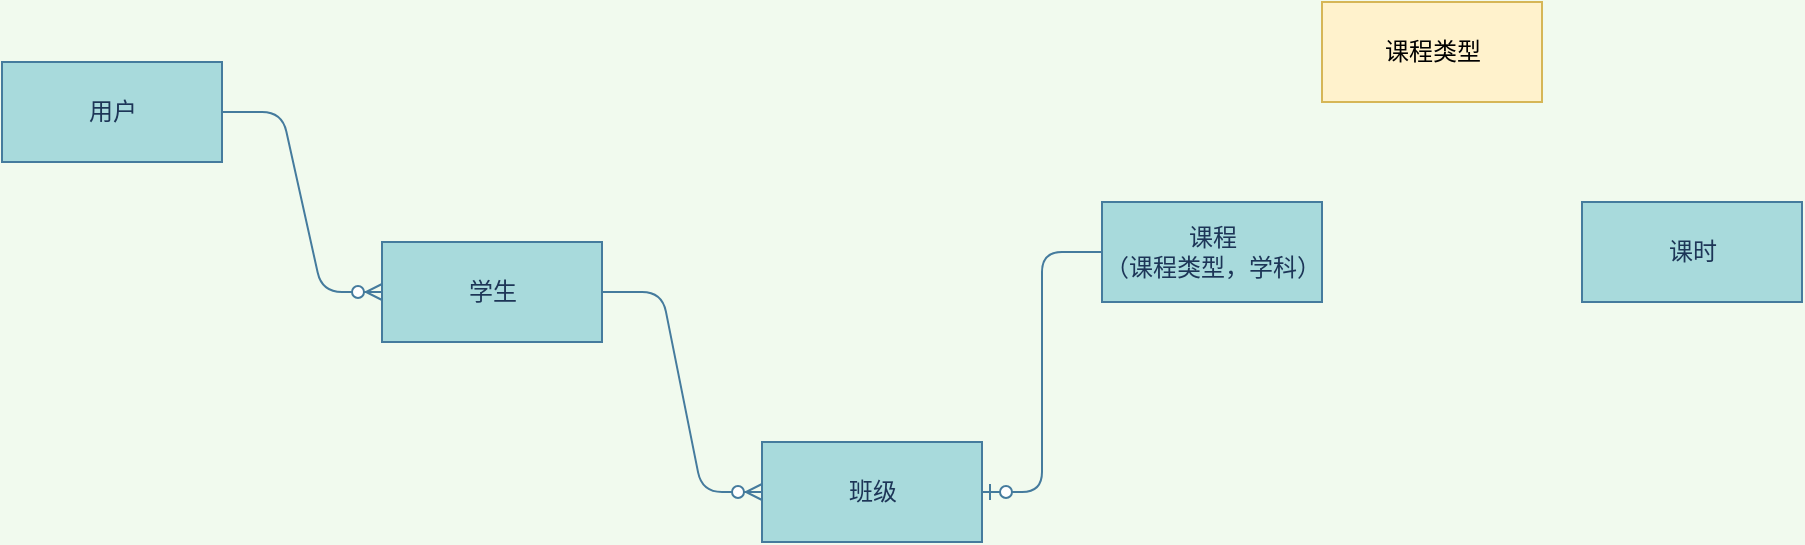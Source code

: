<mxfile version="13.8.1" type="github">
  <diagram id="C5RBs43oDa-KdzZeNtuy" name="Page-1">
    <mxGraphModel dx="1038" dy="580" grid="1" gridSize="10" guides="1" tooltips="1" connect="1" arrows="1" fold="1" page="1" pageScale="1" pageWidth="1169" pageHeight="1654" background="#F1FAEE" math="0" shadow="0">
      <root>
        <mxCell id="WIyWlLk6GJQsqaUBKTNV-0" />
        <mxCell id="WIyWlLk6GJQsqaUBKTNV-1" parent="WIyWlLk6GJQsqaUBKTNV-0" />
        <mxCell id="MEAkReDpDYvvPDP6YqUq-0" value="课程&lt;br&gt;（课程类型，学科）" style="html=1;fillColor=#A8DADC;strokeColor=#457B9D;fontColor=#1D3557;" vertex="1" parent="WIyWlLk6GJQsqaUBKTNV-1">
          <mxGeometry x="670" y="100" width="110" height="50" as="geometry" />
        </mxCell>
        <mxCell id="MEAkReDpDYvvPDP6YqUq-1" value="学生" style="html=1;fillColor=#A8DADC;strokeColor=#457B9D;fontColor=#1D3557;" vertex="1" parent="WIyWlLk6GJQsqaUBKTNV-1">
          <mxGeometry x="310" y="120" width="110" height="50" as="geometry" />
        </mxCell>
        <mxCell id="MEAkReDpDYvvPDP6YqUq-2" value="班级" style="html=1;fillColor=#A8DADC;strokeColor=#457B9D;fontColor=#1D3557;" vertex="1" parent="WIyWlLk6GJQsqaUBKTNV-1">
          <mxGeometry x="500" y="220" width="110" height="50" as="geometry" />
        </mxCell>
        <mxCell id="MEAkReDpDYvvPDP6YqUq-3" value="课时" style="html=1;fillColor=#A8DADC;strokeColor=#457B9D;fontColor=#1D3557;" vertex="1" parent="WIyWlLk6GJQsqaUBKTNV-1">
          <mxGeometry x="910" y="100" width="110" height="50" as="geometry" />
        </mxCell>
        <mxCell id="MEAkReDpDYvvPDP6YqUq-8" value="" style="edgeStyle=entityRelationEdgeStyle;fontSize=12;html=1;endArrow=ERzeroToMany;endFill=1;strokeColor=#457B9D;fillColor=#A8DADC;entryX=0;entryY=0.5;entryDx=0;entryDy=0;" edge="1" parent="WIyWlLk6GJQsqaUBKTNV-1" source="MEAkReDpDYvvPDP6YqUq-1" target="MEAkReDpDYvvPDP6YqUq-2">
          <mxGeometry width="100" height="100" relative="1" as="geometry">
            <mxPoint x="410" y="190" as="sourcePoint" />
            <mxPoint x="290" y="190" as="targetPoint" />
          </mxGeometry>
        </mxCell>
        <mxCell id="MEAkReDpDYvvPDP6YqUq-11" value="用户" style="html=1;rounded=0;sketch=0;strokeColor=#457B9D;fillColor=#A8DADC;fontColor=#1D3557;" vertex="1" parent="WIyWlLk6GJQsqaUBKTNV-1">
          <mxGeometry x="120" y="30" width="110" height="50" as="geometry" />
        </mxCell>
        <mxCell id="MEAkReDpDYvvPDP6YqUq-12" value="" style="edgeStyle=entityRelationEdgeStyle;fontSize=12;html=1;endArrow=ERzeroToMany;endFill=1;strokeColor=#457B9D;fillColor=#A8DADC;exitX=1;exitY=0.5;exitDx=0;exitDy=0;" edge="1" parent="WIyWlLk6GJQsqaUBKTNV-1" source="MEAkReDpDYvvPDP6YqUq-11" target="MEAkReDpDYvvPDP6YqUq-1">
          <mxGeometry width="100" height="100" relative="1" as="geometry">
            <mxPoint x="330" y="95" as="sourcePoint" />
            <mxPoint x="390" y="60" as="targetPoint" />
          </mxGeometry>
        </mxCell>
        <mxCell id="MEAkReDpDYvvPDP6YqUq-16" value="" style="edgeStyle=entityRelationEdgeStyle;fontSize=12;html=1;endArrow=ERzeroToOne;endFill=1;strokeColor=#457B9D;fillColor=#A8DADC;exitX=0;exitY=0.5;exitDx=0;exitDy=0;entryX=1;entryY=0.5;entryDx=0;entryDy=0;" edge="1" parent="WIyWlLk6GJQsqaUBKTNV-1" source="MEAkReDpDYvvPDP6YqUq-0" target="MEAkReDpDYvvPDP6YqUq-2">
          <mxGeometry width="100" height="100" relative="1" as="geometry">
            <mxPoint x="400" y="430" as="sourcePoint" />
            <mxPoint x="500" y="330" as="targetPoint" />
          </mxGeometry>
        </mxCell>
        <mxCell id="MEAkReDpDYvvPDP6YqUq-17" value="课程类型" style="html=1;rounded=0;sketch=0;strokeColor=#d6b656;fillColor=#fff2cc;" vertex="1" parent="WIyWlLk6GJQsqaUBKTNV-1">
          <mxGeometry x="780" width="110" height="50" as="geometry" />
        </mxCell>
      </root>
    </mxGraphModel>
  </diagram>
</mxfile>
